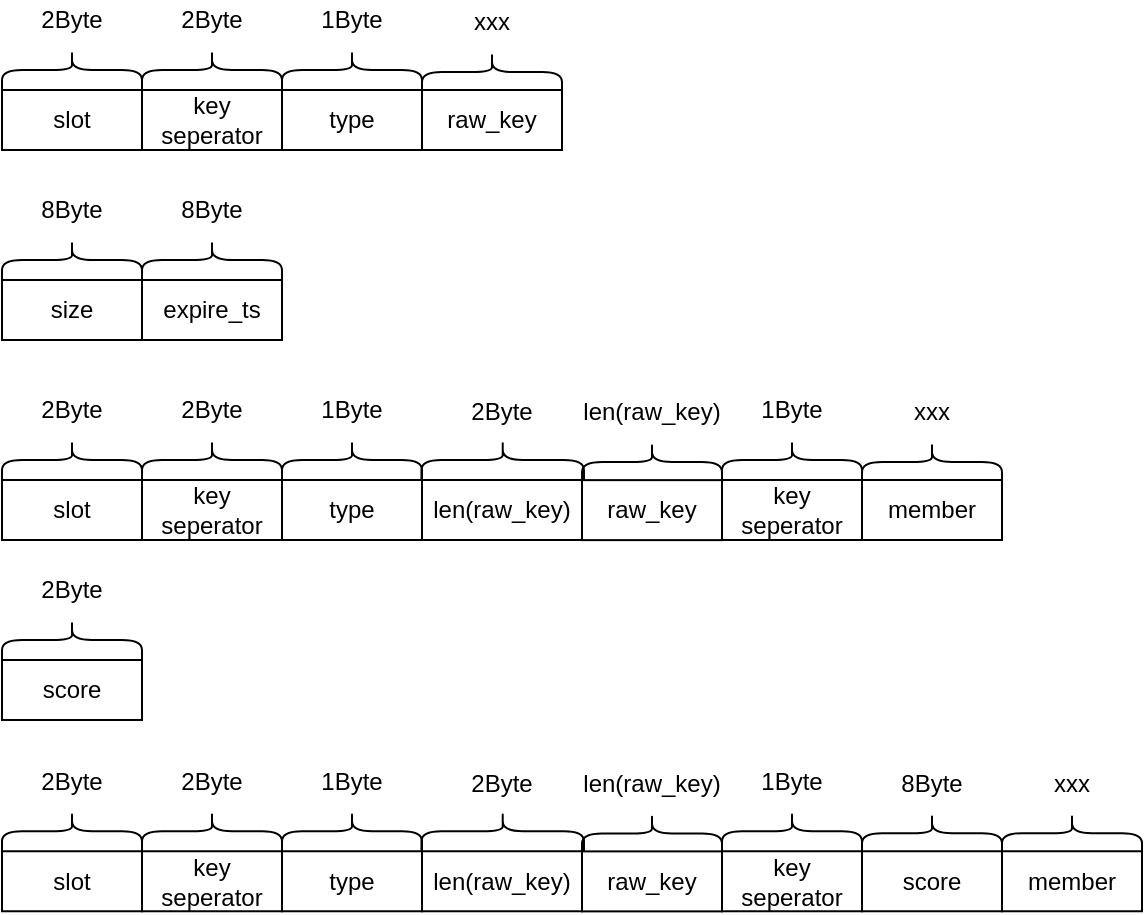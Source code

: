 <mxfile version="13.10.0" type="github">
  <diagram id="-JLJXYH_cxPeNO9l0M1b" name="Page-1">
    <mxGraphModel dx="652" dy="423" grid="1" gridSize="10" guides="1" tooltips="1" connect="1" arrows="1" fold="1" page="1" pageScale="1" pageWidth="827" pageHeight="1169" math="0" shadow="0">
      <root>
        <mxCell id="0" />
        <mxCell id="1" parent="0" />
        <mxCell id="JwTB5w9B-IsFKlkGzduZ-1" value="slot" style="rounded=0;whiteSpace=wrap;html=1;" vertex="1" parent="1">
          <mxGeometry x="120" y="130" width="70" height="30" as="geometry" />
        </mxCell>
        <mxCell id="JwTB5w9B-IsFKlkGzduZ-4" value="key&lt;br&gt;seperator" style="rounded=0;whiteSpace=wrap;html=1;" vertex="1" parent="1">
          <mxGeometry x="190" y="130" width="70" height="30" as="geometry" />
        </mxCell>
        <mxCell id="JwTB5w9B-IsFKlkGzduZ-5" value="type" style="rounded=0;whiteSpace=wrap;html=1;" vertex="1" parent="1">
          <mxGeometry x="260" y="130" width="70" height="30" as="geometry" />
        </mxCell>
        <mxCell id="JwTB5w9B-IsFKlkGzduZ-6" value="raw_key" style="rounded=0;whiteSpace=wrap;html=1;" vertex="1" parent="1">
          <mxGeometry x="330" y="130" width="70" height="30" as="geometry" />
        </mxCell>
        <mxCell id="JwTB5w9B-IsFKlkGzduZ-7" value="" style="shape=curlyBracket;whiteSpace=wrap;html=1;rounded=1;rotation=90;size=0.5;" vertex="1" parent="1">
          <mxGeometry x="145" y="85" width="20" height="70" as="geometry" />
        </mxCell>
        <mxCell id="JwTB5w9B-IsFKlkGzduZ-8" value="2Byte" style="text;html=1;strokeColor=none;fillColor=none;align=center;verticalAlign=middle;whiteSpace=wrap;rounded=0;" vertex="1" parent="1">
          <mxGeometry x="135" y="85" width="40" height="20" as="geometry" />
        </mxCell>
        <mxCell id="JwTB5w9B-IsFKlkGzduZ-11" value="" style="shape=curlyBracket;whiteSpace=wrap;html=1;rounded=1;rotation=90;size=0.5;" vertex="1" parent="1">
          <mxGeometry x="215" y="85" width="20" height="70" as="geometry" />
        </mxCell>
        <mxCell id="JwTB5w9B-IsFKlkGzduZ-12" value="2Byte" style="text;html=1;strokeColor=none;fillColor=none;align=center;verticalAlign=middle;whiteSpace=wrap;rounded=0;" vertex="1" parent="1">
          <mxGeometry x="205" y="85" width="40" height="20" as="geometry" />
        </mxCell>
        <mxCell id="JwTB5w9B-IsFKlkGzduZ-13" value="" style="shape=curlyBracket;whiteSpace=wrap;html=1;rounded=1;rotation=90;size=0.5;" vertex="1" parent="1">
          <mxGeometry x="285" y="85" width="20" height="70" as="geometry" />
        </mxCell>
        <mxCell id="JwTB5w9B-IsFKlkGzduZ-14" value="1Byte" style="text;html=1;strokeColor=none;fillColor=none;align=center;verticalAlign=middle;whiteSpace=wrap;rounded=0;" vertex="1" parent="1">
          <mxGeometry x="275" y="85" width="40" height="20" as="geometry" />
        </mxCell>
        <mxCell id="JwTB5w9B-IsFKlkGzduZ-15" value="" style="shape=curlyBracket;whiteSpace=wrap;html=1;rounded=1;rotation=90;size=0.5;" vertex="1" parent="1">
          <mxGeometry x="355" y="86" width="20" height="70" as="geometry" />
        </mxCell>
        <mxCell id="JwTB5w9B-IsFKlkGzduZ-16" value="xxx" style="text;html=1;strokeColor=none;fillColor=none;align=center;verticalAlign=middle;whiteSpace=wrap;rounded=0;" vertex="1" parent="1">
          <mxGeometry x="345" y="86" width="40" height="20" as="geometry" />
        </mxCell>
        <mxCell id="JwTB5w9B-IsFKlkGzduZ-18" value="score" style="rounded=0;whiteSpace=wrap;html=1;" vertex="1" parent="1">
          <mxGeometry x="120" y="415" width="70" height="30" as="geometry" />
        </mxCell>
        <mxCell id="JwTB5w9B-IsFKlkGzduZ-19" value="" style="shape=curlyBracket;whiteSpace=wrap;html=1;rounded=1;rotation=90;size=0.5;" vertex="1" parent="1">
          <mxGeometry x="145" y="370" width="20" height="70" as="geometry" />
        </mxCell>
        <mxCell id="JwTB5w9B-IsFKlkGzduZ-20" value="2Byte" style="text;html=1;strokeColor=none;fillColor=none;align=center;verticalAlign=middle;whiteSpace=wrap;rounded=0;" vertex="1" parent="1">
          <mxGeometry x="135" y="370" width="40" height="20" as="geometry" />
        </mxCell>
        <mxCell id="JwTB5w9B-IsFKlkGzduZ-21" value="slot" style="rounded=0;whiteSpace=wrap;html=1;" vertex="1" parent="1">
          <mxGeometry x="120" y="325" width="70" height="30" as="geometry" />
        </mxCell>
        <mxCell id="JwTB5w9B-IsFKlkGzduZ-22" value="key&lt;br&gt;seperator" style="rounded=0;whiteSpace=wrap;html=1;" vertex="1" parent="1">
          <mxGeometry x="190" y="325" width="70" height="30" as="geometry" />
        </mxCell>
        <mxCell id="JwTB5w9B-IsFKlkGzduZ-23" value="type" style="rounded=0;whiteSpace=wrap;html=1;" vertex="1" parent="1">
          <mxGeometry x="260" y="325" width="70" height="30" as="geometry" />
        </mxCell>
        <mxCell id="JwTB5w9B-IsFKlkGzduZ-24" value="len(raw_key)" style="rounded=0;whiteSpace=wrap;html=1;" vertex="1" parent="1">
          <mxGeometry x="330" y="325" width="80" height="30" as="geometry" />
        </mxCell>
        <mxCell id="JwTB5w9B-IsFKlkGzduZ-25" value="" style="shape=curlyBracket;whiteSpace=wrap;html=1;rounded=1;rotation=90;size=0.5;" vertex="1" parent="1">
          <mxGeometry x="145" y="280" width="20" height="70" as="geometry" />
        </mxCell>
        <mxCell id="JwTB5w9B-IsFKlkGzduZ-26" value="2Byte" style="text;html=1;strokeColor=none;fillColor=none;align=center;verticalAlign=middle;whiteSpace=wrap;rounded=0;" vertex="1" parent="1">
          <mxGeometry x="135" y="280" width="40" height="20" as="geometry" />
        </mxCell>
        <mxCell id="JwTB5w9B-IsFKlkGzduZ-27" value="" style="shape=curlyBracket;whiteSpace=wrap;html=1;rounded=1;rotation=90;size=0.5;" vertex="1" parent="1">
          <mxGeometry x="215" y="280" width="20" height="70" as="geometry" />
        </mxCell>
        <mxCell id="JwTB5w9B-IsFKlkGzduZ-28" value="2Byte" style="text;html=1;strokeColor=none;fillColor=none;align=center;verticalAlign=middle;whiteSpace=wrap;rounded=0;" vertex="1" parent="1">
          <mxGeometry x="205" y="280" width="40" height="20" as="geometry" />
        </mxCell>
        <mxCell id="JwTB5w9B-IsFKlkGzduZ-29" value="" style="shape=curlyBracket;whiteSpace=wrap;html=1;rounded=1;rotation=90;size=0.5;" vertex="1" parent="1">
          <mxGeometry x="285" y="280" width="20" height="70" as="geometry" />
        </mxCell>
        <mxCell id="JwTB5w9B-IsFKlkGzduZ-30" value="1Byte" style="text;html=1;strokeColor=none;fillColor=none;align=center;verticalAlign=middle;whiteSpace=wrap;rounded=0;" vertex="1" parent="1">
          <mxGeometry x="275" y="280" width="40" height="20" as="geometry" />
        </mxCell>
        <mxCell id="JwTB5w9B-IsFKlkGzduZ-31" value="" style="shape=curlyBracket;whiteSpace=wrap;html=1;rounded=1;rotation=90;size=0.5;" vertex="1" parent="1">
          <mxGeometry x="360.36" y="274.37" width="20" height="81.26" as="geometry" />
        </mxCell>
        <mxCell id="JwTB5w9B-IsFKlkGzduZ-32" value="2Byte" style="text;html=1;strokeColor=none;fillColor=none;align=center;verticalAlign=middle;whiteSpace=wrap;rounded=0;" vertex="1" parent="1">
          <mxGeometry x="350" y="281.06" width="40" height="20" as="geometry" />
        </mxCell>
        <mxCell id="JwTB5w9B-IsFKlkGzduZ-33" value="raw_key" style="rounded=0;whiteSpace=wrap;html=1;" vertex="1" parent="1">
          <mxGeometry x="410" y="325.06" width="70" height="30" as="geometry" />
        </mxCell>
        <mxCell id="JwTB5w9B-IsFKlkGzduZ-34" value="" style="shape=curlyBracket;whiteSpace=wrap;html=1;rounded=1;rotation=90;size=0.5;" vertex="1" parent="1">
          <mxGeometry x="435" y="281.06" width="20" height="70" as="geometry" />
        </mxCell>
        <mxCell id="JwTB5w9B-IsFKlkGzduZ-35" value="len(raw_key)" style="text;html=1;strokeColor=none;fillColor=none;align=center;verticalAlign=middle;whiteSpace=wrap;rounded=0;" vertex="1" parent="1">
          <mxGeometry x="425" y="281.06" width="40" height="20" as="geometry" />
        </mxCell>
        <mxCell id="JwTB5w9B-IsFKlkGzduZ-36" value="key&lt;br&gt;seperator" style="rounded=0;whiteSpace=wrap;html=1;" vertex="1" parent="1">
          <mxGeometry x="480" y="325" width="70" height="30" as="geometry" />
        </mxCell>
        <mxCell id="JwTB5w9B-IsFKlkGzduZ-37" value="" style="shape=curlyBracket;whiteSpace=wrap;html=1;rounded=1;rotation=90;size=0.5;" vertex="1" parent="1">
          <mxGeometry x="505" y="280" width="20" height="70" as="geometry" />
        </mxCell>
        <mxCell id="JwTB5w9B-IsFKlkGzduZ-38" value="1Byte" style="text;html=1;strokeColor=none;fillColor=none;align=center;verticalAlign=middle;whiteSpace=wrap;rounded=0;" vertex="1" parent="1">
          <mxGeometry x="495" y="280" width="40" height="20" as="geometry" />
        </mxCell>
        <mxCell id="JwTB5w9B-IsFKlkGzduZ-39" value="member" style="rounded=0;whiteSpace=wrap;html=1;" vertex="1" parent="1">
          <mxGeometry x="550" y="325" width="70" height="30" as="geometry" />
        </mxCell>
        <mxCell id="JwTB5w9B-IsFKlkGzduZ-40" value="" style="shape=curlyBracket;whiteSpace=wrap;html=1;rounded=1;rotation=90;size=0.5;" vertex="1" parent="1">
          <mxGeometry x="575" y="281" width="20" height="70" as="geometry" />
        </mxCell>
        <mxCell id="JwTB5w9B-IsFKlkGzduZ-41" value="xxx" style="text;html=1;strokeColor=none;fillColor=none;align=center;verticalAlign=middle;whiteSpace=wrap;rounded=0;" vertex="1" parent="1">
          <mxGeometry x="565" y="281" width="40" height="20" as="geometry" />
        </mxCell>
        <mxCell id="JwTB5w9B-IsFKlkGzduZ-42" value="size" style="rounded=0;whiteSpace=wrap;html=1;" vertex="1" parent="1">
          <mxGeometry x="120" y="225" width="70" height="30" as="geometry" />
        </mxCell>
        <mxCell id="JwTB5w9B-IsFKlkGzduZ-43" value="expire_ts" style="rounded=0;whiteSpace=wrap;html=1;" vertex="1" parent="1">
          <mxGeometry x="190" y="225" width="70" height="30" as="geometry" />
        </mxCell>
        <mxCell id="JwTB5w9B-IsFKlkGzduZ-44" value="" style="shape=curlyBracket;whiteSpace=wrap;html=1;rounded=1;rotation=90;size=0.5;" vertex="1" parent="1">
          <mxGeometry x="145" y="180" width="20" height="70" as="geometry" />
        </mxCell>
        <mxCell id="JwTB5w9B-IsFKlkGzduZ-45" value="8Byte" style="text;html=1;strokeColor=none;fillColor=none;align=center;verticalAlign=middle;whiteSpace=wrap;rounded=0;" vertex="1" parent="1">
          <mxGeometry x="135" y="180" width="40" height="20" as="geometry" />
        </mxCell>
        <mxCell id="JwTB5w9B-IsFKlkGzduZ-46" value="" style="shape=curlyBracket;whiteSpace=wrap;html=1;rounded=1;rotation=90;size=0.5;" vertex="1" parent="1">
          <mxGeometry x="215" y="180" width="20" height="70" as="geometry" />
        </mxCell>
        <mxCell id="JwTB5w9B-IsFKlkGzduZ-47" value="8Byte" style="text;html=1;strokeColor=none;fillColor=none;align=center;verticalAlign=middle;whiteSpace=wrap;rounded=0;" vertex="1" parent="1">
          <mxGeometry x="205" y="180" width="40" height="20" as="geometry" />
        </mxCell>
        <mxCell id="JwTB5w9B-IsFKlkGzduZ-48" value="slot" style="rounded=0;whiteSpace=wrap;html=1;" vertex="1" parent="1">
          <mxGeometry x="120" y="510.63" width="70" height="30" as="geometry" />
        </mxCell>
        <mxCell id="JwTB5w9B-IsFKlkGzduZ-49" value="key&lt;br&gt;seperator" style="rounded=0;whiteSpace=wrap;html=1;" vertex="1" parent="1">
          <mxGeometry x="190" y="510.63" width="70" height="30" as="geometry" />
        </mxCell>
        <mxCell id="JwTB5w9B-IsFKlkGzduZ-50" value="type" style="rounded=0;whiteSpace=wrap;html=1;" vertex="1" parent="1">
          <mxGeometry x="260" y="510.63" width="70" height="30" as="geometry" />
        </mxCell>
        <mxCell id="JwTB5w9B-IsFKlkGzduZ-51" value="len(raw_key)" style="rounded=0;whiteSpace=wrap;html=1;" vertex="1" parent="1">
          <mxGeometry x="330" y="510.63" width="80" height="30" as="geometry" />
        </mxCell>
        <mxCell id="JwTB5w9B-IsFKlkGzduZ-52" value="" style="shape=curlyBracket;whiteSpace=wrap;html=1;rounded=1;rotation=90;size=0.5;" vertex="1" parent="1">
          <mxGeometry x="145" y="465.63" width="20" height="70" as="geometry" />
        </mxCell>
        <mxCell id="JwTB5w9B-IsFKlkGzduZ-53" value="2Byte" style="text;html=1;strokeColor=none;fillColor=none;align=center;verticalAlign=middle;whiteSpace=wrap;rounded=0;" vertex="1" parent="1">
          <mxGeometry x="135" y="465.63" width="40" height="20" as="geometry" />
        </mxCell>
        <mxCell id="JwTB5w9B-IsFKlkGzduZ-54" value="" style="shape=curlyBracket;whiteSpace=wrap;html=1;rounded=1;rotation=90;size=0.5;" vertex="1" parent="1">
          <mxGeometry x="215" y="465.63" width="20" height="70" as="geometry" />
        </mxCell>
        <mxCell id="JwTB5w9B-IsFKlkGzduZ-55" value="2Byte" style="text;html=1;strokeColor=none;fillColor=none;align=center;verticalAlign=middle;whiteSpace=wrap;rounded=0;" vertex="1" parent="1">
          <mxGeometry x="205" y="465.63" width="40" height="20" as="geometry" />
        </mxCell>
        <mxCell id="JwTB5w9B-IsFKlkGzduZ-56" value="" style="shape=curlyBracket;whiteSpace=wrap;html=1;rounded=1;rotation=90;size=0.5;" vertex="1" parent="1">
          <mxGeometry x="285" y="465.63" width="20" height="70" as="geometry" />
        </mxCell>
        <mxCell id="JwTB5w9B-IsFKlkGzduZ-57" value="1Byte" style="text;html=1;strokeColor=none;fillColor=none;align=center;verticalAlign=middle;whiteSpace=wrap;rounded=0;" vertex="1" parent="1">
          <mxGeometry x="275" y="465.63" width="40" height="20" as="geometry" />
        </mxCell>
        <mxCell id="JwTB5w9B-IsFKlkGzduZ-58" value="" style="shape=curlyBracket;whiteSpace=wrap;html=1;rounded=1;rotation=90;size=0.5;" vertex="1" parent="1">
          <mxGeometry x="360.36" y="460" width="20" height="81.26" as="geometry" />
        </mxCell>
        <mxCell id="JwTB5w9B-IsFKlkGzduZ-59" value="2Byte" style="text;html=1;strokeColor=none;fillColor=none;align=center;verticalAlign=middle;whiteSpace=wrap;rounded=0;" vertex="1" parent="1">
          <mxGeometry x="350" y="466.69" width="40" height="20" as="geometry" />
        </mxCell>
        <mxCell id="JwTB5w9B-IsFKlkGzduZ-60" value="raw_key" style="rounded=0;whiteSpace=wrap;html=1;" vertex="1" parent="1">
          <mxGeometry x="410" y="510.69" width="70" height="30" as="geometry" />
        </mxCell>
        <mxCell id="JwTB5w9B-IsFKlkGzduZ-61" value="" style="shape=curlyBracket;whiteSpace=wrap;html=1;rounded=1;rotation=90;size=0.5;" vertex="1" parent="1">
          <mxGeometry x="435" y="466.69" width="20" height="70" as="geometry" />
        </mxCell>
        <mxCell id="JwTB5w9B-IsFKlkGzduZ-62" value="len(raw_key)" style="text;html=1;strokeColor=none;fillColor=none;align=center;verticalAlign=middle;whiteSpace=wrap;rounded=0;" vertex="1" parent="1">
          <mxGeometry x="425" y="466.69" width="40" height="20" as="geometry" />
        </mxCell>
        <mxCell id="JwTB5w9B-IsFKlkGzduZ-63" value="key&lt;br&gt;seperator" style="rounded=0;whiteSpace=wrap;html=1;" vertex="1" parent="1">
          <mxGeometry x="480" y="510.63" width="70" height="30" as="geometry" />
        </mxCell>
        <mxCell id="JwTB5w9B-IsFKlkGzduZ-64" value="" style="shape=curlyBracket;whiteSpace=wrap;html=1;rounded=1;rotation=90;size=0.5;" vertex="1" parent="1">
          <mxGeometry x="505" y="465.63" width="20" height="70" as="geometry" />
        </mxCell>
        <mxCell id="JwTB5w9B-IsFKlkGzduZ-65" value="1Byte" style="text;html=1;strokeColor=none;fillColor=none;align=center;verticalAlign=middle;whiteSpace=wrap;rounded=0;" vertex="1" parent="1">
          <mxGeometry x="495" y="465.63" width="40" height="20" as="geometry" />
        </mxCell>
        <mxCell id="JwTB5w9B-IsFKlkGzduZ-66" value="score" style="rounded=0;whiteSpace=wrap;html=1;" vertex="1" parent="1">
          <mxGeometry x="550" y="510.63" width="70" height="30" as="geometry" />
        </mxCell>
        <mxCell id="JwTB5w9B-IsFKlkGzduZ-67" value="" style="shape=curlyBracket;whiteSpace=wrap;html=1;rounded=1;rotation=90;size=0.5;" vertex="1" parent="1">
          <mxGeometry x="575" y="466.63" width="20" height="70" as="geometry" />
        </mxCell>
        <mxCell id="JwTB5w9B-IsFKlkGzduZ-68" value="8Byte" style="text;html=1;strokeColor=none;fillColor=none;align=center;verticalAlign=middle;whiteSpace=wrap;rounded=0;" vertex="1" parent="1">
          <mxGeometry x="565" y="466.63" width="40" height="20" as="geometry" />
        </mxCell>
        <mxCell id="JwTB5w9B-IsFKlkGzduZ-69" value="member" style="rounded=0;whiteSpace=wrap;html=1;" vertex="1" parent="1">
          <mxGeometry x="620" y="510.63" width="70" height="30" as="geometry" />
        </mxCell>
        <mxCell id="JwTB5w9B-IsFKlkGzduZ-70" value="" style="shape=curlyBracket;whiteSpace=wrap;html=1;rounded=1;rotation=90;size=0.5;" vertex="1" parent="1">
          <mxGeometry x="645" y="466.63" width="20" height="70" as="geometry" />
        </mxCell>
        <mxCell id="JwTB5w9B-IsFKlkGzduZ-71" value="xxx" style="text;html=1;strokeColor=none;fillColor=none;align=center;verticalAlign=middle;whiteSpace=wrap;rounded=0;" vertex="1" parent="1">
          <mxGeometry x="635" y="466.63" width="40" height="20" as="geometry" />
        </mxCell>
      </root>
    </mxGraphModel>
  </diagram>
</mxfile>
